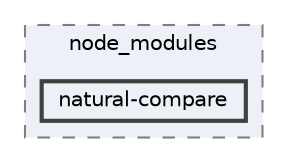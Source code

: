 digraph "pkiclassroomrescheduler/src/main/frontend/node_modules/natural-compare"
{
 // LATEX_PDF_SIZE
  bgcolor="transparent";
  edge [fontname=Helvetica,fontsize=10,labelfontname=Helvetica,labelfontsize=10];
  node [fontname=Helvetica,fontsize=10,shape=box,height=0.2,width=0.4];
  compound=true
  subgraph clusterdir_72953eda66ccb3a2722c28e1c3e6c23b {
    graph [ bgcolor="#edf0f7", pencolor="grey50", label="node_modules", fontname=Helvetica,fontsize=10 style="filled,dashed", URL="dir_72953eda66ccb3a2722c28e1c3e6c23b.html",tooltip=""]
  dir_dc42baf3c1ee85d1fdf7e469347ea219 [label="natural-compare", fillcolor="#edf0f7", color="grey25", style="filled,bold", URL="dir_dc42baf3c1ee85d1fdf7e469347ea219.html",tooltip=""];
  }
}

